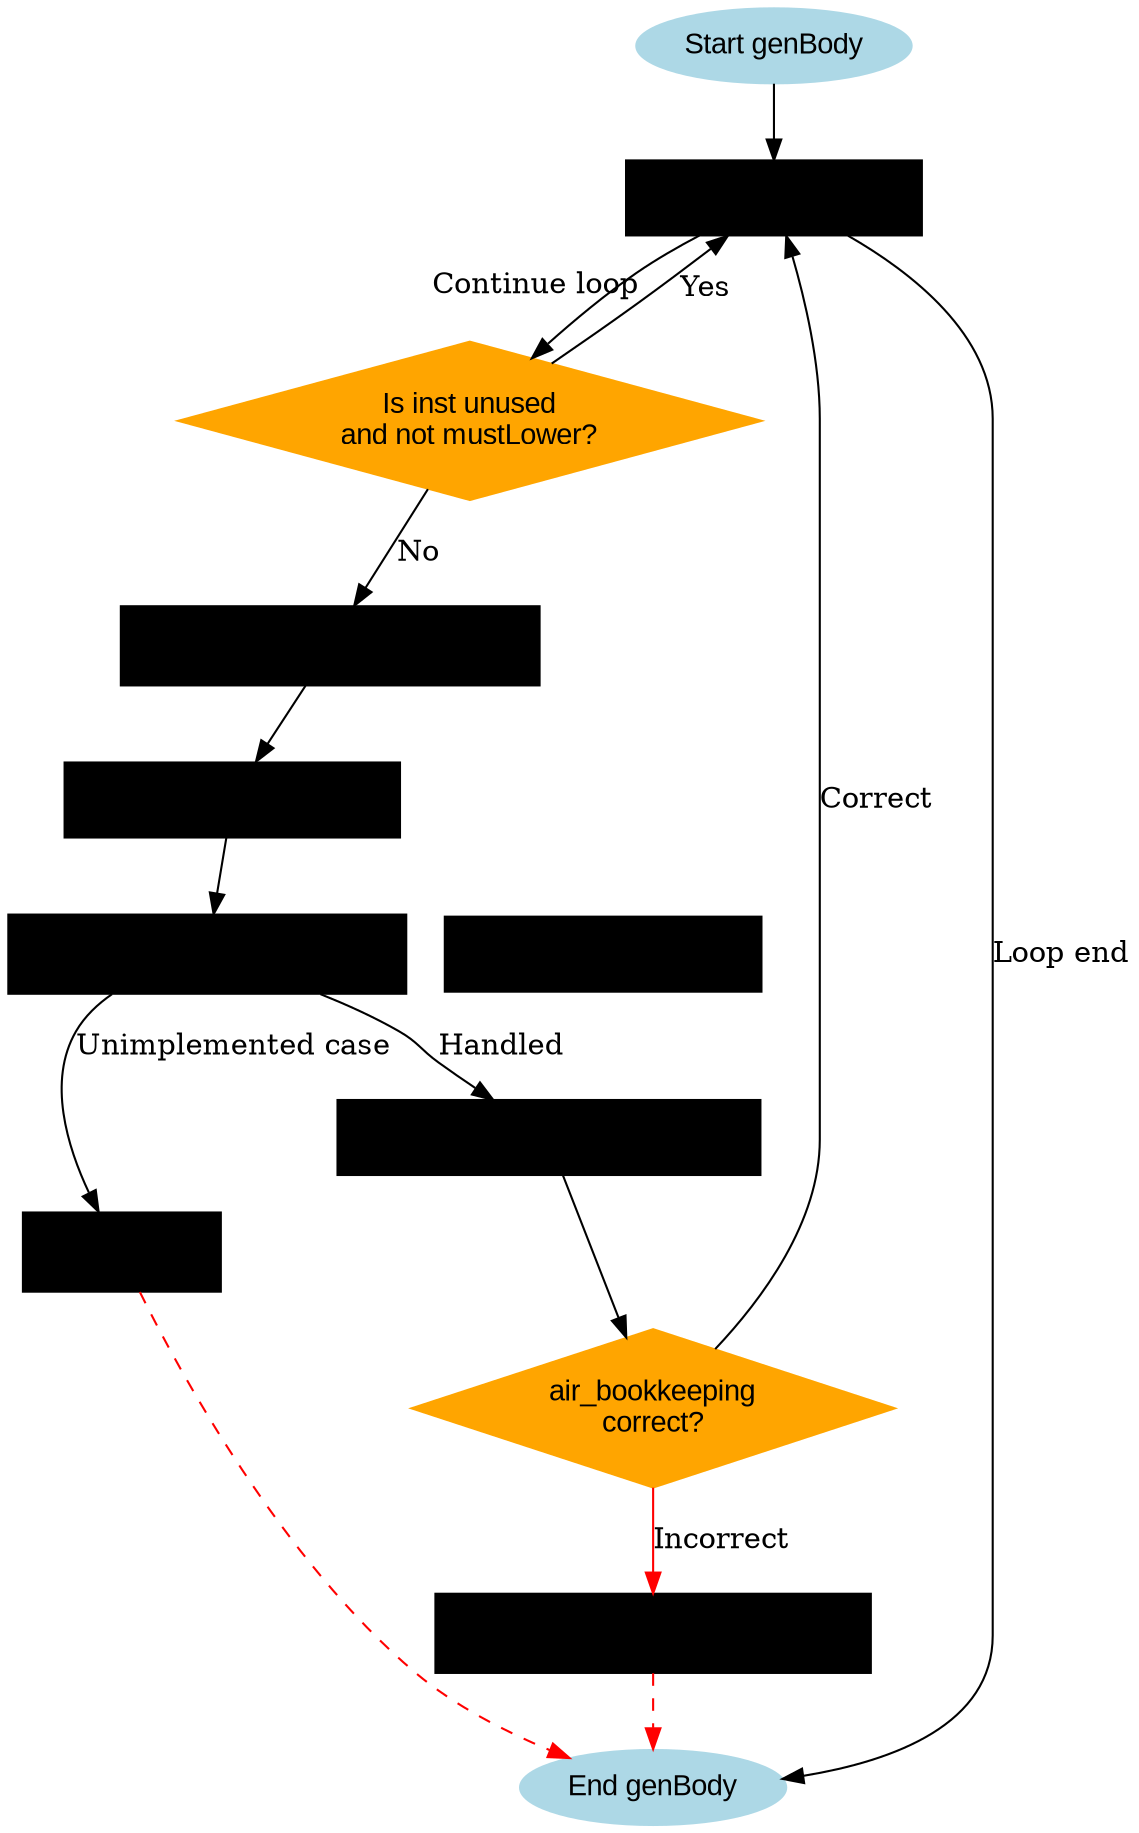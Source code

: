 
digraph flowchart {
    node [shape=ellipse, style=filled, color=lightblue, fontname="Arial"];
    start [label="Start genBody"];
    end [label="End genBody"];
    
    node [shape=diamond, color=orange, fontname="Arial"];
    check_inst_unused [label="Is inst unused\nand not mustLower?"];
    check_air_bookkeeping [label="air_bookkeeping\ncorrect?"];
    
    node [shape=rectangle, color=black, fontname="Arial"];
    loop_start [label="For each inst in body"];
    save_old_state [label="Save old_air_bookkeeping\nEnsure process death capacity"];
    reset_reused_operands [label="Reset reused_operands"];
    process_instruction [label="Switch on air_tags\nDispatch to handler functions"];
    handle_fail [label="Call self.fail()\nReturn error"];
    finish_air_bookkeeping [label="Finish air bookkeeping"];
    assert_locked_regs [label="Assert no locked registers exist"];
    panic_check [label="Runtime safety:\nCheck bookkeeping consistency"];
    
    // 结构布局
    start -> loop_start;
    
    loop_start -> check_inst_unused;
    
    check_inst_unused -> save_old_state [label="No"];
    check_inst_unused -> loop_start [label="Yes", xlabel="Continue loop"];
    
    save_old_state -> reset_reused_operands;
    reset_reused_operands -> process_instruction;
    
    process_instruction -> handle_fail [label="Unimplemented case"];
    process_instruction -> assert_locked_regs [label="Handled"];
    
    handle_fail -> end [style=dashed, color=red];
    
    assert_locked_regs -> check_air_bookkeeping;
    
    check_air_bookkeeping -> panic_check [label="Incorrect", color=red];
    check_air_bookkeeping -> loop_start [label="Correct"];
    
    panic_check -> end [style=dashed, color=red];
    
    loop_start -> end [label="Loop end"];
    
    // 隐藏边保持顺序
    edge [style=invis];
    finish_air_bookkeeping -> assert_locked_regs;
}
